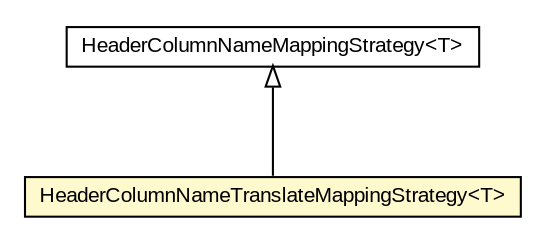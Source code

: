 #!/usr/local/bin/dot
#
# Class diagram 
# Generated by UMLGraph version 5.1 (http://www.umlgraph.org/)
#

digraph G {
	edge [fontname="arial",fontsize=10,labelfontname="arial",labelfontsize=10];
	node [fontname="arial",fontsize=10,shape=plaintext];
	nodesep=0.25;
	ranksep=0.5;
	// au.com.bytecode.opencsv.bean.HeaderColumnNameTranslateMappingStrategy<T>
	c510 [label=<<table title="au.com.bytecode.opencsv.bean.HeaderColumnNameTranslateMappingStrategy" border="0" cellborder="1" cellspacing="0" cellpadding="2" port="p" bgcolor="lemonChiffon" href="./HeaderColumnNameTranslateMappingStrategy.html">
		<tr><td><table border="0" cellspacing="0" cellpadding="1">
<tr><td align="center" balign="center"> HeaderColumnNameTranslateMappingStrategy&lt;T&gt; </td></tr>
		</table></td></tr>
		</table>>, fontname="arial", fontcolor="black", fontsize=10.0];
	// au.com.bytecode.opencsv.bean.HeaderColumnNameMappingStrategy<T>
	c511 [label=<<table title="au.com.bytecode.opencsv.bean.HeaderColumnNameMappingStrategy" border="0" cellborder="1" cellspacing="0" cellpadding="2" port="p" href="./HeaderColumnNameMappingStrategy.html">
		<tr><td><table border="0" cellspacing="0" cellpadding="1">
<tr><td align="center" balign="center"> HeaderColumnNameMappingStrategy&lt;T&gt; </td></tr>
		</table></td></tr>
		</table>>, fontname="arial", fontcolor="black", fontsize=10.0];
	//au.com.bytecode.opencsv.bean.HeaderColumnNameTranslateMappingStrategy<T> extends au.com.bytecode.opencsv.bean.HeaderColumnNameMappingStrategy<T>
	c511:p -> c510:p [dir=back,arrowtail=empty];
}

